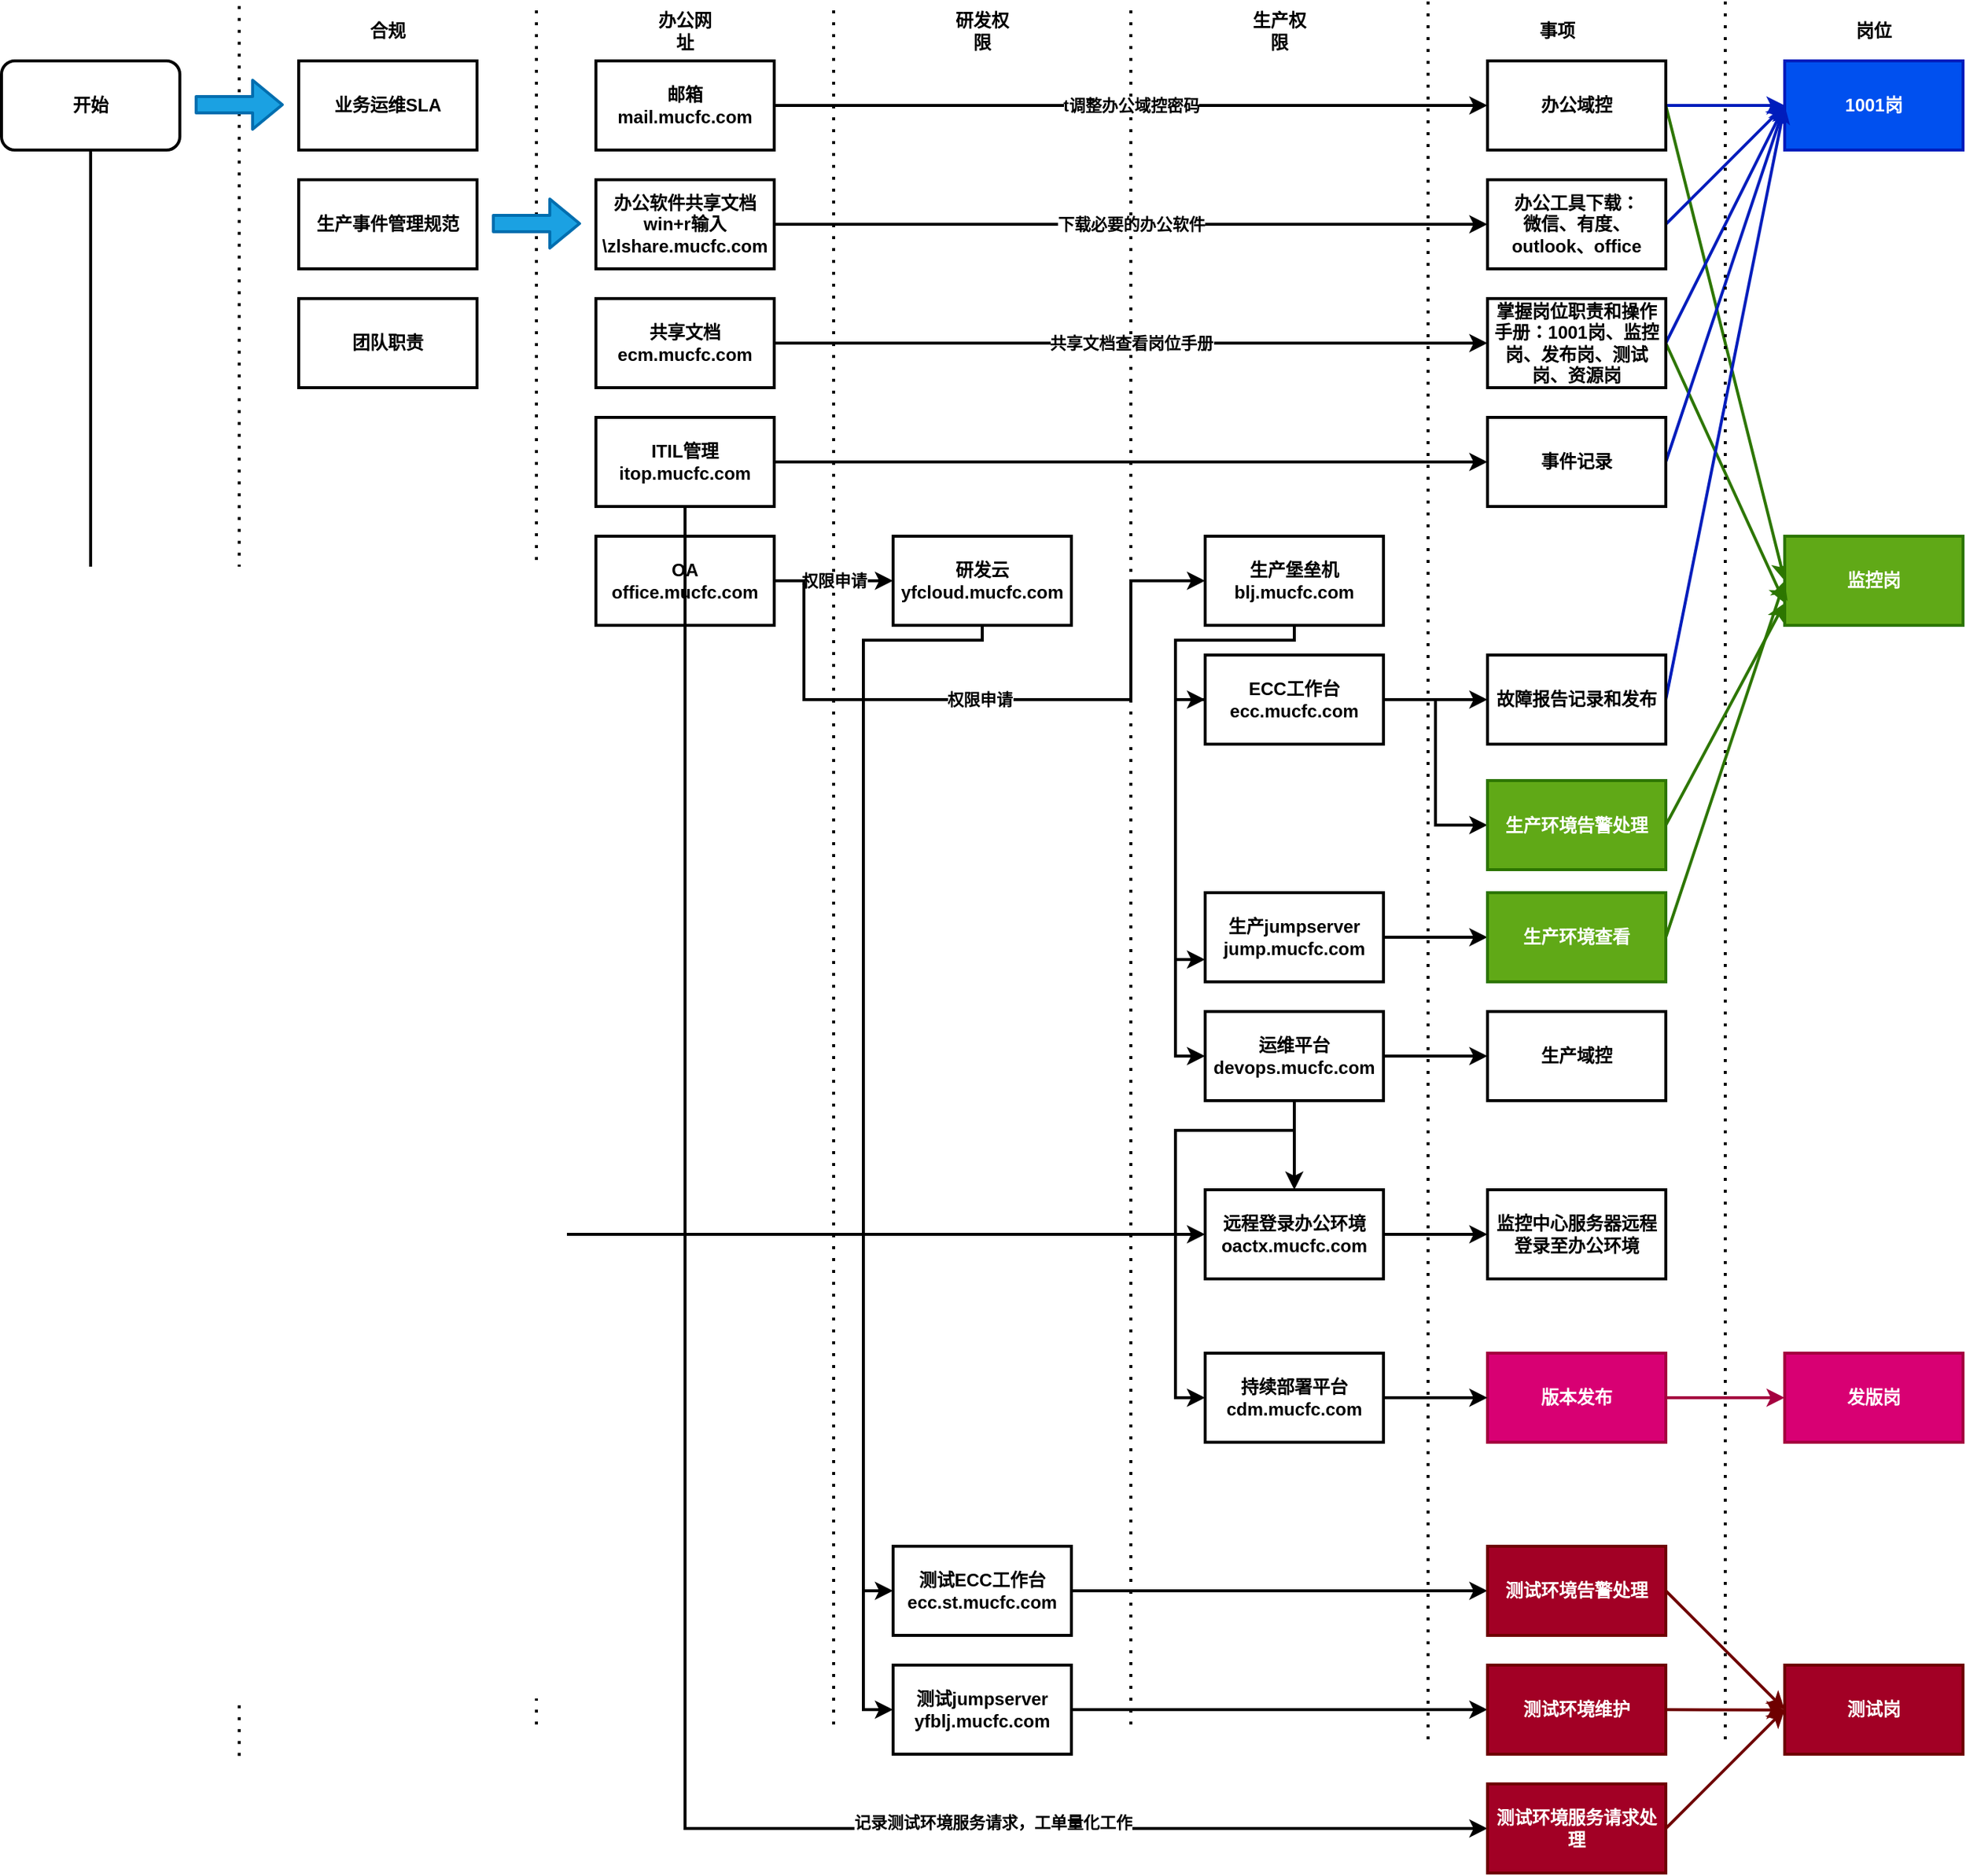 <mxfile version="14.2.7" type="github">
  <diagram id="uidyKyb0L4SlwOJ4rvAd" name="Page-1">
    <mxGraphModel dx="2500" dy="2065" grid="1" gridSize="10" guides="1" tooltips="1" connect="1" arrows="1" fold="1" page="1" pageScale="1" pageWidth="827" pageHeight="1169" math="0" shadow="0">
      <root>
        <mxCell id="0" />
        <mxCell id="1" parent="0" />
        <mxCell id="jCAm9oPdpPUsY3nMdn6j-47" style="edgeStyle=orthogonalEdgeStyle;rounded=0;orthogonalLoop=1;jettySize=auto;html=1;exitX=0.5;exitY=1;exitDx=0;exitDy=0;entryX=0;entryY=0.5;entryDx=0;entryDy=0;strokeWidth=2;fontStyle=1" edge="1" parent="1" source="m1W7cQSKEDRb8txVelTt-1" target="jCAm9oPdpPUsY3nMdn6j-46">
          <mxGeometry relative="1" as="geometry" />
        </mxCell>
        <mxCell id="m1W7cQSKEDRb8txVelTt-1" value="开始" style="rounded=1;whiteSpace=wrap;html=1;strokeWidth=2;fontStyle=1" parent="1" vertex="1">
          <mxGeometry x="-240" y="40" width="120" height="60" as="geometry" />
        </mxCell>
        <mxCell id="m1W7cQSKEDRb8txVelTt-2" value="" style="endArrow=none;dashed=1;html=1;dashPattern=1 3;strokeWidth=2;fontStyle=1" parent="1" edge="1">
          <mxGeometry width="50" height="50" relative="1" as="geometry">
            <mxPoint x="120" y="1160" as="sourcePoint" />
            <mxPoint x="120" as="targetPoint" />
          </mxGeometry>
        </mxCell>
        <mxCell id="m1W7cQSKEDRb8txVelTt-3" value="合规" style="text;html=1;strokeColor=none;fillColor=none;align=center;verticalAlign=middle;whiteSpace=wrap;rounded=0;strokeWidth=2;fontStyle=1" parent="1" vertex="1">
          <mxGeometry y="10" width="40" height="20" as="geometry" />
        </mxCell>
        <mxCell id="m1W7cQSKEDRb8txVelTt-4" value="" style="endArrow=none;dashed=1;html=1;dashPattern=1 3;strokeWidth=2;fontStyle=1" parent="1" edge="1">
          <mxGeometry width="50" height="50" relative="1" as="geometry">
            <mxPoint x="320" y="1160" as="sourcePoint" />
            <mxPoint x="320" as="targetPoint" />
          </mxGeometry>
        </mxCell>
        <mxCell id="m1W7cQSKEDRb8txVelTt-5" value="" style="endArrow=none;dashed=1;html=1;dashPattern=1 3;strokeWidth=2;fontStyle=1" parent="1" edge="1">
          <mxGeometry width="50" height="50" relative="1" as="geometry">
            <mxPoint x="520" y="1160" as="sourcePoint" />
            <mxPoint x="520" as="targetPoint" />
          </mxGeometry>
        </mxCell>
        <mxCell id="m1W7cQSKEDRb8txVelTt-6" value="办公网址" style="text;html=1;strokeColor=none;fillColor=none;align=center;verticalAlign=middle;whiteSpace=wrap;rounded=0;strokeWidth=2;fontStyle=1" parent="1" vertex="1">
          <mxGeometry x="200" y="10" width="40" height="20" as="geometry" />
        </mxCell>
        <mxCell id="m1W7cQSKEDRb8txVelTt-7" value="研发权限" style="text;html=1;strokeColor=none;fillColor=none;align=center;verticalAlign=middle;whiteSpace=wrap;rounded=0;strokeWidth=2;fontStyle=1" parent="1" vertex="1">
          <mxGeometry x="400" y="10" width="40" height="20" as="geometry" />
        </mxCell>
        <mxCell id="m1W7cQSKEDRb8txVelTt-8" value="业务运维SLA" style="rounded=0;whiteSpace=wrap;html=1;strokeWidth=2;fontStyle=1" parent="1" vertex="1">
          <mxGeometry x="-40" y="40" width="120" height="60" as="geometry" />
        </mxCell>
        <mxCell id="m1W7cQSKEDRb8txVelTt-9" value="" style="endArrow=none;dashed=1;html=1;dashPattern=1 3;strokeWidth=2;fontStyle=1" parent="1" edge="1">
          <mxGeometry width="50" height="50" relative="1" as="geometry">
            <mxPoint x="-80" y="1181.176" as="sourcePoint" />
            <mxPoint x="-80" as="targetPoint" />
          </mxGeometry>
        </mxCell>
        <mxCell id="m1W7cQSKEDRb8txVelTt-10" value="生产事件管理规范" style="rounded=0;whiteSpace=wrap;html=1;strokeWidth=2;fontStyle=1" parent="1" vertex="1">
          <mxGeometry x="-40" y="120" width="120" height="60" as="geometry" />
        </mxCell>
        <mxCell id="m1W7cQSKEDRb8txVelTt-11" value="团队职责" style="rounded=0;whiteSpace=wrap;html=1;strokeWidth=2;fontStyle=1" parent="1" vertex="1">
          <mxGeometry x="-40" y="200" width="120" height="60" as="geometry" />
        </mxCell>
        <mxCell id="m1W7cQSKEDRb8txVelTt-19" value="t调整办公域控密码" style="edgeStyle=orthogonalEdgeStyle;rounded=0;orthogonalLoop=1;jettySize=auto;html=1;entryX=0;entryY=0.5;entryDx=0;entryDy=0;strokeWidth=2;fontStyle=1" parent="1" source="m1W7cQSKEDRb8txVelTt-12" target="m1W7cQSKEDRb8txVelTt-13" edge="1">
          <mxGeometry relative="1" as="geometry" />
        </mxCell>
        <mxCell id="m1W7cQSKEDRb8txVelTt-12" value="邮箱&lt;br&gt;mail.mucfc.com&lt;br&gt;" style="rounded=0;whiteSpace=wrap;html=1;strokeWidth=2;fontStyle=1" parent="1" vertex="1">
          <mxGeometry x="160" y="40" width="120" height="60" as="geometry" />
        </mxCell>
        <mxCell id="jCAm9oPdpPUsY3nMdn6j-13" style="rounded=0;orthogonalLoop=1;jettySize=auto;html=1;entryX=0;entryY=0.5;entryDx=0;entryDy=0;strokeWidth=2;fillColor=#0050ef;strokeColor=#001DBC;fontStyle=1" edge="1" parent="1" source="m1W7cQSKEDRb8txVelTt-13" target="jCAm9oPdpPUsY3nMdn6j-1">
          <mxGeometry relative="1" as="geometry" />
        </mxCell>
        <mxCell id="jCAm9oPdpPUsY3nMdn6j-18" style="rounded=0;orthogonalLoop=1;jettySize=auto;html=1;exitX=1;exitY=0.5;exitDx=0;exitDy=0;entryX=0;entryY=0.5;entryDx=0;entryDy=0;fillColor=#60a917;strokeColor=#2D7600;strokeWidth=2;fontStyle=1" edge="1" parent="1" source="m1W7cQSKEDRb8txVelTt-13" target="jCAm9oPdpPUsY3nMdn6j-17">
          <mxGeometry relative="1" as="geometry" />
        </mxCell>
        <mxCell id="m1W7cQSKEDRb8txVelTt-13" value="办公域控" style="rounded=0;whiteSpace=wrap;html=1;strokeWidth=2;fontStyle=1" parent="1" vertex="1">
          <mxGeometry x="760" y="40" width="120" height="60" as="geometry" />
        </mxCell>
        <mxCell id="m1W7cQSKEDRb8txVelTt-22" value="权限申请" style="edgeStyle=orthogonalEdgeStyle;rounded=0;orthogonalLoop=1;jettySize=auto;html=1;entryX=0;entryY=0.5;entryDx=0;entryDy=0;strokeWidth=2;fontStyle=1" parent="1" source="m1W7cQSKEDRb8txVelTt-15" target="m1W7cQSKEDRb8txVelTt-21" edge="1">
          <mxGeometry relative="1" as="geometry" />
        </mxCell>
        <mxCell id="m1W7cQSKEDRb8txVelTt-26" value="权限申请" style="edgeStyle=orthogonalEdgeStyle;rounded=0;orthogonalLoop=1;jettySize=auto;html=1;exitX=1;exitY=0.75;exitDx=0;exitDy=0;entryX=0;entryY=0.5;entryDx=0;entryDy=0;strokeWidth=2;fontStyle=1" parent="1" source="m1W7cQSKEDRb8txVelTt-15" target="m1W7cQSKEDRb8txVelTt-23" edge="1">
          <mxGeometry relative="1" as="geometry">
            <Array as="points">
              <mxPoint x="280" y="390" />
              <mxPoint x="300" y="390" />
              <mxPoint x="300" y="470" />
              <mxPoint x="520" y="470" />
              <mxPoint x="520" y="390" />
            </Array>
          </mxGeometry>
        </mxCell>
        <mxCell id="m1W7cQSKEDRb8txVelTt-15" value="OA&lt;br&gt;office.mucfc.com" style="rounded=0;whiteSpace=wrap;html=1;strokeWidth=2;fontStyle=1" parent="1" vertex="1">
          <mxGeometry x="160" y="360" width="120" height="60" as="geometry" />
        </mxCell>
        <mxCell id="m1W7cQSKEDRb8txVelTt-31" value="共享文档查看岗位手册" style="edgeStyle=orthogonalEdgeStyle;rounded=0;orthogonalLoop=1;jettySize=auto;html=1;strokeWidth=2;fontStyle=1" parent="1" source="m1W7cQSKEDRb8txVelTt-16" target="m1W7cQSKEDRb8txVelTt-30" edge="1">
          <mxGeometry relative="1" as="geometry" />
        </mxCell>
        <mxCell id="m1W7cQSKEDRb8txVelTt-16" value="共享文档&lt;br&gt;ecm.mucfc.com" style="rounded=0;whiteSpace=wrap;html=1;strokeWidth=2;fontStyle=1" parent="1" vertex="1">
          <mxGeometry x="160" y="200" width="120" height="60" as="geometry" />
        </mxCell>
        <mxCell id="m1W7cQSKEDRb8txVelTt-36" style="edgeStyle=orthogonalEdgeStyle;rounded=0;orthogonalLoop=1;jettySize=auto;html=1;strokeWidth=2;fontStyle=1" parent="1" source="m1W7cQSKEDRb8txVelTt-17" target="m1W7cQSKEDRb8txVelTt-35" edge="1">
          <mxGeometry relative="1" as="geometry" />
        </mxCell>
        <mxCell id="jCAm9oPdpPUsY3nMdn6j-71" style="edgeStyle=orthogonalEdgeStyle;rounded=0;orthogonalLoop=1;jettySize=auto;html=1;exitX=0.5;exitY=1;exitDx=0;exitDy=0;entryX=0;entryY=0.5;entryDx=0;entryDy=0;strokeWidth=2;fontStyle=1" edge="1" parent="1" source="m1W7cQSKEDRb8txVelTt-17" target="jCAm9oPdpPUsY3nMdn6j-70">
          <mxGeometry relative="1" as="geometry" />
        </mxCell>
        <mxCell id="jCAm9oPdpPUsY3nMdn6j-72" value="记录测试环境服务请求，工单量化工作" style="edgeLabel;html=1;align=center;verticalAlign=middle;resizable=0;points=[];fontStyle=1" vertex="1" connectable="0" parent="jCAm9oPdpPUsY3nMdn6j-71">
          <mxGeometry x="0.536" y="4" relative="1" as="geometry">
            <mxPoint x="-1" as="offset" />
          </mxGeometry>
        </mxCell>
        <mxCell id="m1W7cQSKEDRb8txVelTt-17" value="ITIL管理&lt;br&gt;itop.mucfc.com" style="rounded=0;whiteSpace=wrap;html=1;strokeWidth=2;fontStyle=1" parent="1" vertex="1">
          <mxGeometry x="160" y="280" width="120" height="60" as="geometry" />
        </mxCell>
        <mxCell id="m1W7cQSKEDRb8txVelTt-29" value="下载必要的办公软件" style="edgeStyle=orthogonalEdgeStyle;rounded=0;orthogonalLoop=1;jettySize=auto;html=1;strokeWidth=2;fontStyle=1" parent="1" source="m1W7cQSKEDRb8txVelTt-18" target="m1W7cQSKEDRb8txVelTt-28" edge="1">
          <mxGeometry relative="1" as="geometry" />
        </mxCell>
        <mxCell id="m1W7cQSKEDRb8txVelTt-18" value="办公软件共享文档&lt;br&gt;win+r输入\\zlshare.mucfc.com" style="rounded=0;whiteSpace=wrap;html=1;strokeWidth=2;fontStyle=1" parent="1" vertex="1">
          <mxGeometry x="160" y="120" width="120" height="60" as="geometry" />
        </mxCell>
        <mxCell id="m1W7cQSKEDRb8txVelTt-20" value="" style="endArrow=none;dashed=1;html=1;dashPattern=1 3;strokeWidth=2;fontStyle=1" parent="1" edge="1">
          <mxGeometry width="50" height="50" relative="1" as="geometry">
            <mxPoint x="720" y="1170" as="sourcePoint" />
            <mxPoint x="720" as="targetPoint" />
          </mxGeometry>
        </mxCell>
        <mxCell id="jCAm9oPdpPUsY3nMdn6j-42" style="edgeStyle=orthogonalEdgeStyle;rounded=0;orthogonalLoop=1;jettySize=auto;html=1;strokeWidth=2;entryX=0;entryY=0.5;entryDx=0;entryDy=0;fontStyle=1" edge="1" parent="1" source="m1W7cQSKEDRb8txVelTt-21" target="jCAm9oPdpPUsY3nMdn6j-9">
          <mxGeometry relative="1" as="geometry">
            <Array as="points">
              <mxPoint x="420" y="430" />
              <mxPoint x="340" y="430" />
              <mxPoint x="340" y="1070" />
            </Array>
          </mxGeometry>
        </mxCell>
        <mxCell id="jCAm9oPdpPUsY3nMdn6j-57" style="edgeStyle=orthogonalEdgeStyle;rounded=0;orthogonalLoop=1;jettySize=auto;html=1;exitX=0.5;exitY=1;exitDx=0;exitDy=0;entryX=0;entryY=0.5;entryDx=0;entryDy=0;strokeWidth=2;fontStyle=1" edge="1" parent="1" source="m1W7cQSKEDRb8txVelTt-21" target="jCAm9oPdpPUsY3nMdn6j-10">
          <mxGeometry relative="1" as="geometry">
            <Array as="points">
              <mxPoint x="420" y="430" />
              <mxPoint x="340" y="430" />
              <mxPoint x="340" y="1150" />
            </Array>
          </mxGeometry>
        </mxCell>
        <mxCell id="m1W7cQSKEDRb8txVelTt-21" value="研发云&lt;br&gt;yfcloud.mucfc.com" style="rounded=0;whiteSpace=wrap;html=1;strokeWidth=2;fontStyle=1" parent="1" vertex="1">
          <mxGeometry x="360" y="360" width="120" height="60" as="geometry" />
        </mxCell>
        <mxCell id="jCAm9oPdpPUsY3nMdn6j-58" style="edgeStyle=orthogonalEdgeStyle;rounded=0;orthogonalLoop=1;jettySize=auto;html=1;exitX=0.5;exitY=1;exitDx=0;exitDy=0;entryX=0;entryY=0.5;entryDx=0;entryDy=0;strokeWidth=2;fontStyle=1" edge="1" parent="1" source="m1W7cQSKEDRb8txVelTt-23" target="jCAm9oPdpPUsY3nMdn6j-11">
          <mxGeometry relative="1" as="geometry">
            <Array as="points">
              <mxPoint x="630" y="430" />
              <mxPoint x="550" y="430" />
              <mxPoint x="550" y="470" />
            </Array>
          </mxGeometry>
        </mxCell>
        <mxCell id="m1W7cQSKEDRb8txVelTt-23" value="生产堡垒机&lt;br&gt;blj.mucfc.com" style="rounded=0;whiteSpace=wrap;html=1;strokeWidth=2;fontStyle=1" parent="1" vertex="1">
          <mxGeometry x="570" y="360" width="120" height="60" as="geometry" />
        </mxCell>
        <mxCell id="m1W7cQSKEDRb8txVelTt-24" value="生产权限" style="text;html=1;strokeColor=none;fillColor=none;align=center;verticalAlign=middle;whiteSpace=wrap;rounded=0;strokeWidth=2;fontStyle=1" parent="1" vertex="1">
          <mxGeometry x="600" y="10" width="40" height="20" as="geometry" />
        </mxCell>
        <mxCell id="m1W7cQSKEDRb8txVelTt-27" value="事项" style="text;html=1;strokeColor=none;fillColor=none;align=center;verticalAlign=middle;whiteSpace=wrap;rounded=0;strokeWidth=2;fontStyle=1" parent="1" vertex="1">
          <mxGeometry x="787" y="10" width="40" height="20" as="geometry" />
        </mxCell>
        <mxCell id="jCAm9oPdpPUsY3nMdn6j-14" style="rounded=0;orthogonalLoop=1;jettySize=auto;html=1;exitX=1;exitY=0.5;exitDx=0;exitDy=0;entryX=0;entryY=0.5;entryDx=0;entryDy=0;fillColor=#0050ef;strokeColor=#001DBC;strokeWidth=2;fontStyle=1" edge="1" parent="1" source="m1W7cQSKEDRb8txVelTt-28" target="jCAm9oPdpPUsY3nMdn6j-1">
          <mxGeometry relative="1" as="geometry" />
        </mxCell>
        <mxCell id="m1W7cQSKEDRb8txVelTt-28" value="办公工具下载：&lt;br&gt;微信、有度、outlook、office" style="rounded=0;whiteSpace=wrap;html=1;strokeWidth=2;fontStyle=1" parent="1" vertex="1">
          <mxGeometry x="760" y="120" width="120" height="60" as="geometry" />
        </mxCell>
        <mxCell id="jCAm9oPdpPUsY3nMdn6j-15" style="rounded=0;orthogonalLoop=1;jettySize=auto;html=1;exitX=1;exitY=0.5;exitDx=0;exitDy=0;fillColor=#0050ef;strokeColor=#001DBC;strokeWidth=2;fontStyle=1" edge="1" parent="1" source="m1W7cQSKEDRb8txVelTt-30">
          <mxGeometry relative="1" as="geometry">
            <mxPoint x="960" y="70" as="targetPoint" />
          </mxGeometry>
        </mxCell>
        <mxCell id="jCAm9oPdpPUsY3nMdn6j-19" style="rounded=0;orthogonalLoop=1;jettySize=auto;html=1;exitX=1;exitY=0.5;exitDx=0;exitDy=0;entryX=0;entryY=0.75;entryDx=0;entryDy=0;fillColor=#60a917;strokeColor=#2D7600;strokeWidth=2;fontStyle=1" edge="1" parent="1" source="m1W7cQSKEDRb8txVelTt-30" target="jCAm9oPdpPUsY3nMdn6j-17">
          <mxGeometry relative="1" as="geometry" />
        </mxCell>
        <mxCell id="m1W7cQSKEDRb8txVelTt-30" value="掌握岗位职责和操作手册：1001岗、监控岗、发布岗、测试岗、资源岗" style="rounded=0;whiteSpace=wrap;html=1;strokeWidth=2;fontStyle=1" parent="1" vertex="1">
          <mxGeometry x="760" y="200" width="120" height="60" as="geometry" />
        </mxCell>
        <mxCell id="jCAm9oPdpPUsY3nMdn6j-16" style="rounded=0;orthogonalLoop=1;jettySize=auto;html=1;exitX=1;exitY=0.5;exitDx=0;exitDy=0;fillColor=#0050ef;strokeColor=#001DBC;strokeWidth=2;fontStyle=1" edge="1" parent="1" source="m1W7cQSKEDRb8txVelTt-35">
          <mxGeometry relative="1" as="geometry">
            <mxPoint x="960" y="70" as="targetPoint" />
          </mxGeometry>
        </mxCell>
        <mxCell id="m1W7cQSKEDRb8txVelTt-35" value="事件记录" style="rounded=0;whiteSpace=wrap;html=1;strokeWidth=2;fontStyle=1" parent="1" vertex="1">
          <mxGeometry x="760" y="280" width="120" height="60" as="geometry" />
        </mxCell>
        <mxCell id="m1W7cQSKEDRb8txVelTt-37" value="" style="endArrow=none;dashed=1;html=1;dashPattern=1 3;strokeWidth=2;fontStyle=1" parent="1" edge="1">
          <mxGeometry width="50" height="50" relative="1" as="geometry">
            <mxPoint x="920" y="1170" as="sourcePoint" />
            <mxPoint x="920" as="targetPoint" />
          </mxGeometry>
        </mxCell>
        <mxCell id="m1W7cQSKEDRb8txVelTt-38" value="岗位" style="text;html=1;strokeColor=none;fillColor=none;align=center;verticalAlign=middle;whiteSpace=wrap;rounded=0;strokeWidth=2;fontStyle=1" parent="1" vertex="1">
          <mxGeometry x="1000" y="10" width="40" height="20" as="geometry" />
        </mxCell>
        <mxCell id="jCAm9oPdpPUsY3nMdn6j-1" value="1001岗" style="rounded=0;whiteSpace=wrap;html=1;fillColor=#0050ef;strokeColor=#001DBC;strokeWidth=2;fontColor=#ffffff;fontStyle=1" vertex="1" parent="1">
          <mxGeometry x="960" y="40" width="120" height="60" as="geometry" />
        </mxCell>
        <mxCell id="jCAm9oPdpPUsY3nMdn6j-2" value="" style="shape=flexArrow;endArrow=classic;html=1;fillColor=#1ba1e2;strokeColor=#006EAF;strokeWidth=2;fontStyle=1" edge="1" parent="1">
          <mxGeometry width="50" height="50" relative="1" as="geometry">
            <mxPoint x="90" y="149.5" as="sourcePoint" />
            <mxPoint x="150" y="149.5" as="targetPoint" />
          </mxGeometry>
        </mxCell>
        <mxCell id="jCAm9oPdpPUsY3nMdn6j-5" style="edgeStyle=orthogonalEdgeStyle;rounded=0;orthogonalLoop=1;jettySize=auto;html=1;entryX=0;entryY=0.5;entryDx=0;entryDy=0;strokeWidth=2;fontStyle=1" edge="1" parent="1" source="jCAm9oPdpPUsY3nMdn6j-3" target="jCAm9oPdpPUsY3nMdn6j-4">
          <mxGeometry relative="1" as="geometry" />
        </mxCell>
        <mxCell id="jCAm9oPdpPUsY3nMdn6j-56" style="edgeStyle=orthogonalEdgeStyle;rounded=0;orthogonalLoop=1;jettySize=auto;html=1;exitX=0.5;exitY=1;exitDx=0;exitDy=0;entryX=0.5;entryY=0;entryDx=0;entryDy=0;strokeWidth=2;fontStyle=1" edge="1" parent="1" source="jCAm9oPdpPUsY3nMdn6j-3" target="jCAm9oPdpPUsY3nMdn6j-46">
          <mxGeometry relative="1" as="geometry" />
        </mxCell>
        <mxCell id="jCAm9oPdpPUsY3nMdn6j-68" style="edgeStyle=orthogonalEdgeStyle;rounded=0;orthogonalLoop=1;jettySize=auto;html=1;exitX=0.5;exitY=1;exitDx=0;exitDy=0;entryX=0;entryY=0.5;entryDx=0;entryDy=0;strokeWidth=2;fontStyle=1" edge="1" parent="1" source="jCAm9oPdpPUsY3nMdn6j-3" target="jCAm9oPdpPUsY3nMdn6j-66">
          <mxGeometry relative="1" as="geometry">
            <Array as="points">
              <mxPoint x="630" y="760" />
              <mxPoint x="550" y="760" />
              <mxPoint x="550" y="940" />
            </Array>
          </mxGeometry>
        </mxCell>
        <mxCell id="jCAm9oPdpPUsY3nMdn6j-3" value="运维平台devops.mucfc.com" style="rounded=0;whiteSpace=wrap;html=1;strokeWidth=2;fontStyle=1" vertex="1" parent="1">
          <mxGeometry x="570" y="680" width="120" height="60" as="geometry" />
        </mxCell>
        <mxCell id="jCAm9oPdpPUsY3nMdn6j-4" value="生产域控" style="rounded=0;whiteSpace=wrap;html=1;strokeWidth=2;fontStyle=1" vertex="1" parent="1">
          <mxGeometry x="760" y="680" width="120" height="60" as="geometry" />
        </mxCell>
        <mxCell id="jCAm9oPdpPUsY3nMdn6j-8" value="" style="shape=flexArrow;endArrow=classic;html=1;fillColor=#1ba1e2;strokeColor=#006EAF;strokeWidth=2;fontStyle=1" edge="1" parent="1">
          <mxGeometry width="50" height="50" relative="1" as="geometry">
            <mxPoint x="-110" y="69.5" as="sourcePoint" />
            <mxPoint x="-50" y="69.5" as="targetPoint" />
          </mxGeometry>
        </mxCell>
        <mxCell id="jCAm9oPdpPUsY3nMdn6j-37" style="edgeStyle=orthogonalEdgeStyle;rounded=0;orthogonalLoop=1;jettySize=auto;html=1;entryX=0;entryY=0.5;entryDx=0;entryDy=0;strokeWidth=2;fontStyle=1" edge="1" parent="1" source="jCAm9oPdpPUsY3nMdn6j-9" target="jCAm9oPdpPUsY3nMdn6j-34">
          <mxGeometry relative="1" as="geometry" />
        </mxCell>
        <mxCell id="jCAm9oPdpPUsY3nMdn6j-9" value="测试ECC工作台&lt;br&gt;ecc.st.mucfc.com" style="rounded=0;whiteSpace=wrap;html=1;strokeWidth=2;fontStyle=1" vertex="1" parent="1">
          <mxGeometry x="360" y="1040" width="120" height="60" as="geometry" />
        </mxCell>
        <mxCell id="jCAm9oPdpPUsY3nMdn6j-38" style="edgeStyle=orthogonalEdgeStyle;rounded=0;orthogonalLoop=1;jettySize=auto;html=1;entryX=0;entryY=0.5;entryDx=0;entryDy=0;strokeWidth=2;fontStyle=1" edge="1" parent="1" source="jCAm9oPdpPUsY3nMdn6j-10" target="jCAm9oPdpPUsY3nMdn6j-35">
          <mxGeometry relative="1" as="geometry" />
        </mxCell>
        <mxCell id="jCAm9oPdpPUsY3nMdn6j-10" value="测试jumpserver&lt;br&gt;yfblj.mucfc.com" style="rounded=0;whiteSpace=wrap;html=1;strokeWidth=2;fontStyle=1" vertex="1" parent="1">
          <mxGeometry x="360" y="1120" width="120" height="60" as="geometry" />
        </mxCell>
        <mxCell id="jCAm9oPdpPUsY3nMdn6j-44" style="edgeStyle=none;rounded=0;orthogonalLoop=1;jettySize=auto;html=1;entryX=0;entryY=0.5;entryDx=0;entryDy=0;strokeWidth=2;fontStyle=1" edge="1" parent="1" source="jCAm9oPdpPUsY3nMdn6j-11" target="jCAm9oPdpPUsY3nMdn6j-40">
          <mxGeometry relative="1" as="geometry" />
        </mxCell>
        <mxCell id="jCAm9oPdpPUsY3nMdn6j-50" style="edgeStyle=orthogonalEdgeStyle;rounded=0;orthogonalLoop=1;jettySize=auto;html=1;entryX=0;entryY=0.5;entryDx=0;entryDy=0;strokeWidth=2;fontStyle=1" edge="1" parent="1" source="jCAm9oPdpPUsY3nMdn6j-11" target="jCAm9oPdpPUsY3nMdn6j-45">
          <mxGeometry relative="1" as="geometry" />
        </mxCell>
        <mxCell id="jCAm9oPdpPUsY3nMdn6j-59" style="edgeStyle=orthogonalEdgeStyle;rounded=0;orthogonalLoop=1;jettySize=auto;html=1;entryX=0;entryY=0.75;entryDx=0;entryDy=0;strokeWidth=2;fontStyle=1" edge="1" parent="1" target="jCAm9oPdpPUsY3nMdn6j-12">
          <mxGeometry relative="1" as="geometry">
            <mxPoint x="630" y="420" as="sourcePoint" />
            <Array as="points">
              <mxPoint x="630" y="430" />
              <mxPoint x="550" y="430" />
              <mxPoint x="550" y="645" />
            </Array>
          </mxGeometry>
        </mxCell>
        <mxCell id="jCAm9oPdpPUsY3nMdn6j-61" style="edgeStyle=orthogonalEdgeStyle;rounded=0;orthogonalLoop=1;jettySize=auto;html=1;entryX=0;entryY=0.5;entryDx=0;entryDy=0;strokeWidth=2;fontStyle=1" edge="1" parent="1" source="jCAm9oPdpPUsY3nMdn6j-11" target="jCAm9oPdpPUsY3nMdn6j-3">
          <mxGeometry relative="1" as="geometry">
            <Array as="points">
              <mxPoint x="550" y="470" />
              <mxPoint x="550" y="710" />
            </Array>
          </mxGeometry>
        </mxCell>
        <mxCell id="jCAm9oPdpPUsY3nMdn6j-11" value="ECC工作台&lt;br&gt;ecc.mucfc.com" style="rounded=0;whiteSpace=wrap;html=1;strokeWidth=2;fontStyle=1" vertex="1" parent="1">
          <mxGeometry x="570" y="440" width="120" height="60" as="geometry" />
        </mxCell>
        <mxCell id="jCAm9oPdpPUsY3nMdn6j-39" style="edgeStyle=orthogonalEdgeStyle;rounded=0;orthogonalLoop=1;jettySize=auto;html=1;entryX=0;entryY=0.5;entryDx=0;entryDy=0;strokeWidth=2;fontStyle=1" edge="1" parent="1" source="jCAm9oPdpPUsY3nMdn6j-12" target="jCAm9oPdpPUsY3nMdn6j-36">
          <mxGeometry relative="1" as="geometry" />
        </mxCell>
        <mxCell id="jCAm9oPdpPUsY3nMdn6j-12" value="生产jumpserver&lt;br&gt;jump.mucfc.com" style="rounded=0;whiteSpace=wrap;html=1;strokeWidth=2;fontStyle=1" vertex="1" parent="1">
          <mxGeometry x="570" y="600" width="120" height="60" as="geometry" />
        </mxCell>
        <mxCell id="jCAm9oPdpPUsY3nMdn6j-17" value="监控岗" style="rounded=0;whiteSpace=wrap;html=1;fillColor=#60a917;strokeColor=#2D7600;strokeWidth=2;fontColor=#ffffff;fontStyle=1" vertex="1" parent="1">
          <mxGeometry x="960" y="360" width="120" height="60" as="geometry" />
        </mxCell>
        <mxCell id="jCAm9oPdpPUsY3nMdn6j-21" value="发版岗" style="rounded=0;whiteSpace=wrap;html=1;fillColor=#d80073;strokeColor=#A50040;strokeWidth=2;fontColor=#ffffff;fontStyle=1" vertex="1" parent="1">
          <mxGeometry x="960" y="910" width="120" height="60" as="geometry" />
        </mxCell>
        <mxCell id="jCAm9oPdpPUsY3nMdn6j-26" value="测试岗" style="rounded=0;whiteSpace=wrap;html=1;fillColor=#a20025;strokeColor=#6F0000;strokeWidth=2;fontColor=#ffffff;fontStyle=1" vertex="1" parent="1">
          <mxGeometry x="960" y="1120" width="120" height="60" as="geometry" />
        </mxCell>
        <mxCell id="jCAm9oPdpPUsY3nMdn6j-75" style="edgeStyle=none;rounded=0;orthogonalLoop=1;jettySize=auto;html=1;exitX=1;exitY=0.5;exitDx=0;exitDy=0;entryX=0;entryY=0.5;entryDx=0;entryDy=0;strokeWidth=2;fillColor=#a20025;strokeColor=#6F0000;fontStyle=1" edge="1" parent="1" source="jCAm9oPdpPUsY3nMdn6j-34" target="jCAm9oPdpPUsY3nMdn6j-26">
          <mxGeometry relative="1" as="geometry" />
        </mxCell>
        <mxCell id="jCAm9oPdpPUsY3nMdn6j-34" value="测试环境告警处理" style="rounded=0;whiteSpace=wrap;html=1;strokeWidth=2;fontStyle=1;fillColor=#a20025;strokeColor=#6F0000;fontColor=#ffffff;" vertex="1" parent="1">
          <mxGeometry x="760" y="1040" width="120" height="60" as="geometry" />
        </mxCell>
        <mxCell id="jCAm9oPdpPUsY3nMdn6j-76" style="edgeStyle=none;rounded=0;orthogonalLoop=1;jettySize=auto;html=1;exitX=1;exitY=0.5;exitDx=0;exitDy=0;strokeWidth=2;fillColor=#a20025;strokeColor=#6F0000;fontStyle=1" edge="1" parent="1" source="jCAm9oPdpPUsY3nMdn6j-35">
          <mxGeometry relative="1" as="geometry">
            <mxPoint x="960" y="1150.294" as="targetPoint" />
          </mxGeometry>
        </mxCell>
        <mxCell id="jCAm9oPdpPUsY3nMdn6j-35" value="测试环境维护" style="rounded=0;whiteSpace=wrap;html=1;strokeWidth=2;fontStyle=1;fillColor=#a20025;strokeColor=#6F0000;fontColor=#ffffff;" vertex="1" parent="1">
          <mxGeometry x="760" y="1120" width="120" height="60" as="geometry" />
        </mxCell>
        <mxCell id="jCAm9oPdpPUsY3nMdn6j-62" style="rounded=0;orthogonalLoop=1;jettySize=auto;html=1;exitX=1;exitY=0.5;exitDx=0;exitDy=0;entryX=0;entryY=0.5;entryDx=0;entryDy=0;strokeWidth=2;fillColor=#60a917;strokeColor=#2D7600;fontStyle=1" edge="1" parent="1" source="jCAm9oPdpPUsY3nMdn6j-36" target="jCAm9oPdpPUsY3nMdn6j-17">
          <mxGeometry relative="1" as="geometry" />
        </mxCell>
        <mxCell id="jCAm9oPdpPUsY3nMdn6j-36" value="生产环境查看" style="rounded=0;whiteSpace=wrap;html=1;strokeWidth=2;fontStyle=1;fillColor=#60a917;strokeColor=#2D7600;fontColor=#ffffff;" vertex="1" parent="1">
          <mxGeometry x="760" y="600" width="120" height="60" as="geometry" />
        </mxCell>
        <mxCell id="jCAm9oPdpPUsY3nMdn6j-64" style="edgeStyle=none;rounded=0;orthogonalLoop=1;jettySize=auto;html=1;exitX=1;exitY=0.5;exitDx=0;exitDy=0;entryX=0;entryY=0.5;entryDx=0;entryDy=0;strokeWidth=2;fillColor=#0050ef;strokeColor=#001DBC;fontStyle=1" edge="1" parent="1" source="jCAm9oPdpPUsY3nMdn6j-40" target="jCAm9oPdpPUsY3nMdn6j-1">
          <mxGeometry relative="1" as="geometry" />
        </mxCell>
        <mxCell id="jCAm9oPdpPUsY3nMdn6j-40" value="故障报告记录和发布" style="rounded=0;whiteSpace=wrap;html=1;strokeWidth=2;fontStyle=1" vertex="1" parent="1">
          <mxGeometry x="760" y="440" width="120" height="60" as="geometry" />
        </mxCell>
        <mxCell id="jCAm9oPdpPUsY3nMdn6j-73" style="rounded=0;orthogonalLoop=1;jettySize=auto;html=1;exitX=1;exitY=0.5;exitDx=0;exitDy=0;entryX=0;entryY=0.75;entryDx=0;entryDy=0;strokeWidth=2;fillColor=#60a917;strokeColor=#2D7600;fontStyle=1" edge="1" parent="1" source="jCAm9oPdpPUsY3nMdn6j-45" target="jCAm9oPdpPUsY3nMdn6j-17">
          <mxGeometry relative="1" as="geometry" />
        </mxCell>
        <mxCell id="jCAm9oPdpPUsY3nMdn6j-45" value="生产环境告警处理" style="rounded=0;whiteSpace=wrap;html=1;strokeWidth=2;fontStyle=1;fillColor=#60a917;strokeColor=#2D7600;fontColor=#ffffff;" vertex="1" parent="1">
          <mxGeometry x="760" y="524.5" width="120" height="60" as="geometry" />
        </mxCell>
        <mxCell id="jCAm9oPdpPUsY3nMdn6j-49" value="" style="edgeStyle=orthogonalEdgeStyle;rounded=0;orthogonalLoop=1;jettySize=auto;html=1;strokeWidth=2;fontStyle=1" edge="1" parent="1" source="jCAm9oPdpPUsY3nMdn6j-46" target="jCAm9oPdpPUsY3nMdn6j-48">
          <mxGeometry relative="1" as="geometry" />
        </mxCell>
        <mxCell id="jCAm9oPdpPUsY3nMdn6j-46" value="远程登录办公环境&lt;br&gt;oactx.mucfc.com" style="rounded=0;whiteSpace=wrap;html=1;strokeWidth=2;fontStyle=1" vertex="1" parent="1">
          <mxGeometry x="570" y="800" width="120" height="60" as="geometry" />
        </mxCell>
        <mxCell id="jCAm9oPdpPUsY3nMdn6j-48" value="监控中心服务器远程登录至办公环境" style="whiteSpace=wrap;html=1;rounded=0;strokeWidth=2;fontStyle=1" vertex="1" parent="1">
          <mxGeometry x="760" y="800" width="120" height="60" as="geometry" />
        </mxCell>
        <mxCell id="jCAm9oPdpPUsY3nMdn6j-54" style="edgeStyle=orthogonalEdgeStyle;rounded=0;orthogonalLoop=1;jettySize=auto;html=1;exitX=0.5;exitY=1;exitDx=0;exitDy=0;strokeWidth=2;fontStyle=1" edge="1" parent="1" source="m1W7cQSKEDRb8txVelTt-23" target="m1W7cQSKEDRb8txVelTt-23">
          <mxGeometry relative="1" as="geometry" />
        </mxCell>
        <mxCell id="jCAm9oPdpPUsY3nMdn6j-74" style="edgeStyle=none;rounded=0;orthogonalLoop=1;jettySize=auto;html=1;exitX=1;exitY=0.5;exitDx=0;exitDy=0;strokeWidth=2;fillColor=#d80073;strokeColor=#A50040;fontStyle=1" edge="1" parent="1" source="jCAm9oPdpPUsY3nMdn6j-65" target="jCAm9oPdpPUsY3nMdn6j-21">
          <mxGeometry relative="1" as="geometry" />
        </mxCell>
        <mxCell id="jCAm9oPdpPUsY3nMdn6j-65" value="版本发布" style="rounded=0;whiteSpace=wrap;html=1;strokeWidth=2;fontStyle=1;fillColor=#d80073;strokeColor=#A50040;fontColor=#ffffff;" vertex="1" parent="1">
          <mxGeometry x="760" y="910" width="120" height="60" as="geometry" />
        </mxCell>
        <mxCell id="jCAm9oPdpPUsY3nMdn6j-69" style="edgeStyle=orthogonalEdgeStyle;rounded=0;orthogonalLoop=1;jettySize=auto;html=1;exitX=1;exitY=0.5;exitDx=0;exitDy=0;entryX=0;entryY=0.5;entryDx=0;entryDy=0;strokeWidth=2;fontStyle=1" edge="1" parent="1" source="jCAm9oPdpPUsY3nMdn6j-66" target="jCAm9oPdpPUsY3nMdn6j-65">
          <mxGeometry relative="1" as="geometry" />
        </mxCell>
        <mxCell id="jCAm9oPdpPUsY3nMdn6j-66" value="持续部署平台&lt;br&gt;cdm.mucfc.com" style="rounded=0;whiteSpace=wrap;html=1;strokeWidth=2;fontStyle=1" vertex="1" parent="1">
          <mxGeometry x="570" y="910" width="120" height="60" as="geometry" />
        </mxCell>
        <mxCell id="jCAm9oPdpPUsY3nMdn6j-77" style="edgeStyle=none;rounded=0;orthogonalLoop=1;jettySize=auto;html=1;exitX=1;exitY=0.5;exitDx=0;exitDy=0;entryX=0;entryY=0.5;entryDx=0;entryDy=0;strokeWidth=2;fillColor=#a20025;strokeColor=#6F0000;fontStyle=1" edge="1" parent="1" source="jCAm9oPdpPUsY3nMdn6j-70" target="jCAm9oPdpPUsY3nMdn6j-26">
          <mxGeometry relative="1" as="geometry" />
        </mxCell>
        <mxCell id="jCAm9oPdpPUsY3nMdn6j-70" value="测试环境服务请求处理" style="rounded=0;whiteSpace=wrap;html=1;strokeWidth=2;fontStyle=1;fillColor=#a20025;strokeColor=#6F0000;fontColor=#ffffff;" vertex="1" parent="1">
          <mxGeometry x="760" y="1200" width="120" height="60" as="geometry" />
        </mxCell>
      </root>
    </mxGraphModel>
  </diagram>
</mxfile>
